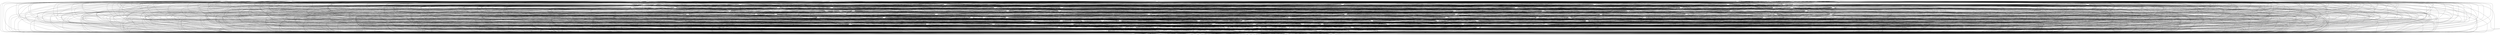 graph g {0;1;2;3;4;5;6;7;8;9;10;11;12;13;14;15;16;17;18;19;20;21;22;23;24;25;26;27;28;29;30;31;32;33;34;35;36;37;38;39;40;41;42;43;44;45;46;47;48;49;50;51;52;53;54;55;56;57;58;59;60;61;62;63;64;65;66;67;68;69;70;71;72;73;74;75;76;77;78;79;80;81;82;83;84;85;86;87;88;89;90;91;92;93;94;95;96;97;98;99;100;101;102;103;104;105;106;107;108;109;110;111;112;113;114;115;116;117;118;119;120;0 -- 12;0 -- 14;0 -- 15;0 -- 16;0 -- 20;0 -- 24;0 -- 28;0 -- 29;0 -- 30;0 -- 32;0 -- 34;0 -- 36;0 -- 37;0 -- 38;0 -- 42;0 -- 45;0 -- 47;0 -- 48;0 -- 49;0 -- 53;0 -- 56;0 -- 58;0 -- 59;0 -- 60;0 -- 64;0 -- 68;0 -- 72;0 -- 73;0 -- 74;0 -- 76;0 -- 79;0 -- 83;0 -- 84;0 -- 85;0 -- 87;0 -- 90;0 -- 94;0 -- 95;0 -- 96;0 -- 98;0 -- 100;0 -- 102;0 -- 103;0 -- 104;0 -- 108;0 -- 112;0 -- 116;0 -- 117;0 -- 118;0 -- 120;1 -- 13;1 -- 15;1 -- 16;1 -- 17;1 -- 21;1 -- 22;1 -- 25;1 -- 29;1 -- 30;1 -- 31;1 -- 35;1 -- 37;1 -- 38;1 -- 39;1 -- 43;1 -- 46;1 -- 48;1 -- 49;1 -- 50;1 -- 54;1 -- 57;1 -- 59;1 -- 60;1 -- 61;1 -- 65;1 -- 66;1 -- 69;1 -- 73;1 -- 74;1 -- 75;1 -- 77;1 -- 80;1 -- 84;1 -- 85;1 -- 86;1 -- 88;1 -- 91;1 -- 95;1 -- 96;1 -- 97;1 -- 101;1 -- 103;1 -- 104;1 -- 105;1 -- 109;1 -- 110;1 -- 113;1 -- 117;1 -- 118;1 -- 119;2 -- 11;2 -- 14;2 -- 16;2 -- 17;2 -- 18;2 -- 23;2 -- 26;2 -- 30;2 -- 31;2 -- 32;2 -- 33;2 -- 36;2 -- 38;2 -- 39;2 -- 40;2 -- 44;2 -- 47;2 -- 49;2 -- 50;2 -- 51;2 -- 55;2 -- 58;2 -- 60;2 -- 61;2 -- 62;2 -- 67;2 -- 70;2 -- 74;2 -- 75;2 -- 76;2 -- 78;2 -- 81;2 -- 85;2 -- 86;2 -- 87;2 -- 89;2 -- 92;2 -- 96;2 -- 97;2 -- 98;2 -- 99;2 -- 102;2 -- 104;2 -- 105;2 -- 106;2 -- 111;2 -- 114;2 -- 118;2 -- 119;2 -- 120;3 -- 12;3 -- 15;3 -- 17;3 -- 18;3 -- 19;3 -- 22;3 -- 24;3 -- 27;3 -- 31;3 -- 32;3 -- 34;3 -- 37;3 -- 39;3 -- 40;3 -- 41;3 -- 45;3 -- 48;3 -- 50;3 -- 51;3 -- 52;3 -- 56;3 -- 59;3 -- 61;3 -- 62;3 -- 63;3 -- 66;3 -- 68;3 -- 71;3 -- 75;3 -- 76;3 -- 77;3 -- 79;3 -- 82;3 -- 86;3 -- 87;3 -- 88;3 -- 90;3 -- 93;3 -- 97;3 -- 98;3 -- 100;3 -- 103;3 -- 105;3 -- 106;3 -- 107;3 -- 110;3 -- 112;3 -- 115;3 -- 119;3 -- 120;4 -- 13;4 -- 16;4 -- 18;4 -- 19;4 -- 20;4 -- 22;4 -- 23;4 -- 25;4 -- 28;4 -- 32;4 -- 35;4 -- 38;4 -- 40;4 -- 41;4 -- 42;4 -- 46;4 -- 49;4 -- 51;4 -- 52;4 -- 53;4 -- 57;4 -- 60;4 -- 62;4 -- 63;4 -- 64;4 -- 66;4 -- 67;4 -- 69;4 -- 72;4 -- 76;4 -- 77;4 -- 78;4 -- 80;4 -- 83;4 -- 87;4 -- 88;4 -- 89;4 -- 91;4 -- 94;4 -- 98;4 -- 101;4 -- 104;4 -- 106;4 -- 107;4 -- 108;4 -- 110;4 -- 111;4 -- 113;4 -- 116;4 -- 120;5 -- 14;5 -- 17;5 -- 19;5 -- 20;5 -- 21;5 -- 22;5 -- 23;5 -- 24;5 -- 26;5 -- 29;5 -- 36;5 -- 39;5 -- 41;5 -- 42;5 -- 43;5 -- 47;5 -- 50;5 -- 52;5 -- 53;5 -- 54;5 -- 58;5 -- 61;5 -- 63;5 -- 64;5 -- 65;5 -- 66;5 -- 67;5 -- 68;5 -- 70;5 -- 73;5 -- 77;5 -- 78;5 -- 79;5 -- 81;5 -- 84;5 -- 88;5 -- 89;5 -- 90;5 -- 92;5 -- 95;5 -- 102;5 -- 105;5 -- 107;5 -- 108;5 -- 109;5 -- 110;5 -- 111;5 -- 112;5 -- 114;5 -- 117;6 -- 11;6 -- 15;6 -- 18;6 -- 20;6 -- 21;6 -- 23;6 -- 24;6 -- 25;6 -- 27;6 -- 30;6 -- 33;6 -- 37;6 -- 40;6 -- 42;6 -- 43;6 -- 44;6 -- 48;6 -- 51;6 -- 53;6 -- 54;6 -- 55;6 -- 59;6 -- 62;6 -- 64;6 -- 65;6 -- 67;6 -- 68;6 -- 69;6 -- 71;6 -- 74;6 -- 78;6 -- 79;6 -- 80;6 -- 82;6 -- 85;6 -- 89;6 -- 90;6 -- 91;6 -- 93;6 -- 96;6 -- 99;6 -- 103;6 -- 106;6 -- 108;6 -- 109;6 -- 111;6 -- 112;6 -- 113;6 -- 115;6 -- 118;7 -- 11;7 -- 12;7 -- 16;7 -- 19;7 -- 21;7 -- 24;7 -- 25;7 -- 26;7 -- 28;7 -- 31;7 -- 33;7 -- 34;7 -- 38;7 -- 41;7 -- 43;7 -- 44;7 -- 45;7 -- 49;7 -- 52;7 -- 54;7 -- 55;7 -- 56;7 -- 60;7 -- 63;7 -- 65;7 -- 68;7 -- 69;7 -- 70;7 -- 72;7 -- 75;7 -- 79;7 -- 80;7 -- 81;7 -- 83;7 -- 86;7 -- 90;7 -- 91;7 -- 92;7 -- 94;7 -- 97;7 -- 99;7 -- 100;7 -- 104;7 -- 107;7 -- 109;7 -- 112;7 -- 113;7 -- 114;7 -- 116;7 -- 119;8 -- 11;8 -- 12;8 -- 13;8 -- 17;8 -- 20;8 -- 25;8 -- 26;8 -- 27;8 -- 29;8 -- 32;8 -- 33;8 -- 34;8 -- 35;8 -- 39;8 -- 42;8 -- 44;8 -- 45;8 -- 46;8 -- 50;8 -- 53;8 -- 55;8 -- 56;8 -- 57;8 -- 61;8 -- 64;8 -- 69;8 -- 70;8 -- 71;8 -- 73;8 -- 76;8 -- 80;8 -- 81;8 -- 82;8 -- 84;8 -- 87;8 -- 91;8 -- 92;8 -- 93;8 -- 95;8 -- 98;8 -- 99;8 -- 100;8 -- 101;8 -- 105;8 -- 108;8 -- 113;8 -- 114;8 -- 115;8 -- 117;8 -- 120;9 -- 12;9 -- 13;9 -- 14;9 -- 18;9 -- 21;9 -- 22;9 -- 26;9 -- 27;9 -- 28;9 -- 30;9 -- 34;9 -- 35;9 -- 36;9 -- 40;9 -- 43;9 -- 45;9 -- 46;9 -- 47;9 -- 51;9 -- 54;9 -- 56;9 -- 57;9 -- 58;9 -- 62;9 -- 65;9 -- 66;9 -- 70;9 -- 71;9 -- 72;9 -- 74;9 -- 77;9 -- 81;9 -- 82;9 -- 83;9 -- 85;9 -- 88;9 -- 92;9 -- 93;9 -- 94;9 -- 96;9 -- 100;9 -- 101;9 -- 102;9 -- 106;9 -- 109;9 -- 110;9 -- 114;9 -- 115;9 -- 116;9 -- 118;10 -- 11;10 -- 13;10 -- 14;10 -- 15;10 -- 19;10 -- 23;10 -- 27;10 -- 28;10 -- 29;10 -- 31;10 -- 33;10 -- 35;10 -- 36;10 -- 37;10 -- 41;10 -- 44;10 -- 46;10 -- 47;10 -- 48;10 -- 52;10 -- 55;10 -- 57;10 -- 58;10 -- 59;10 -- 63;10 -- 67;10 -- 71;10 -- 72;10 -- 73;10 -- 75;10 -- 78;10 -- 82;10 -- 83;10 -- 84;10 -- 86;10 -- 89;10 -- 93;10 -- 94;10 -- 95;10 -- 97;10 -- 99;10 -- 101;10 -- 102;10 -- 103;10 -- 107;10 -- 111;10 -- 115;10 -- 116;10 -- 117;10 -- 119;11 -- 23;11 -- 25;11 -- 26;11 -- 27;11 -- 31;11 -- 35;11 -- 39;11 -- 40;11 -- 41;11 -- 43;11 -- 45;11 -- 47;11 -- 48;11 -- 49;11 -- 53;11 -- 56;11 -- 58;11 -- 59;11 -- 60;11 -- 64;11 -- 67;11 -- 69;11 -- 70;11 -- 71;11 -- 75;11 -- 79;11 -- 83;11 -- 84;11 -- 85;11 -- 87;11 -- 90;11 -- 94;11 -- 95;11 -- 96;11 -- 98;11 -- 101;11 -- 105;11 -- 106;11 -- 107;11 -- 109;11 -- 111;11 -- 113;11 -- 114;11 -- 115;11 -- 119;12 -- 24;12 -- 26;12 -- 27;12 -- 28;12 -- 32;12 -- 33;12 -- 36;12 -- 40;12 -- 41;12 -- 42;12 -- 46;12 -- 48;12 -- 49;12 -- 50;12 -- 54;12 -- 57;12 -- 59;12 -- 60;12 -- 61;12 -- 65;12 -- 68;12 -- 70;12 -- 71;12 -- 72;12 -- 76;12 -- 77;12 -- 80;12 -- 84;12 -- 85;12 -- 86;12 -- 88;12 -- 91;12 -- 95;12 -- 96;12 -- 97;12 -- 99;12 -- 102;12 -- 106;12 -- 107;12 -- 108;12 -- 112;12 -- 114;12 -- 115;12 -- 116;12 -- 120;13 -- 22;13 -- 25;13 -- 27;13 -- 28;13 -- 29;13 -- 34;13 -- 37;13 -- 41;13 -- 42;13 -- 43;13 -- 44;13 -- 47;13 -- 49;13 -- 50;13 -- 51;13 -- 55;13 -- 58;13 -- 60;13 -- 61;13 -- 62;13 -- 66;13 -- 69;13 -- 71;13 -- 72;13 -- 73;13 -- 78;13 -- 81;13 -- 85;13 -- 86;13 -- 87;13 -- 89;13 -- 92;13 -- 96;13 -- 97;13 -- 98;13 -- 100;13 -- 103;13 -- 107;13 -- 108;13 -- 109;13 -- 110;13 -- 113;13 -- 115;13 -- 116;13 -- 117;14 -- 23;14 -- 26;14 -- 28;14 -- 29;14 -- 30;14 -- 33;14 -- 35;14 -- 38;14 -- 42;14 -- 43;14 -- 45;14 -- 48;14 -- 50;14 -- 51;14 -- 52;14 -- 56;14 -- 59;14 -- 61;14 -- 62;14 -- 63;14 -- 67;14 -- 70;14 -- 72;14 -- 73;14 -- 74;14 -- 77;14 -- 79;14 -- 82;14 -- 86;14 -- 87;14 -- 88;14 -- 90;14 -- 93;14 -- 97;14 -- 98;14 -- 99;14 -- 101;14 -- 104;14 -- 108;14 -- 109;14 -- 111;14 -- 114;14 -- 116;14 -- 117;14 -- 118;15 -- 24;15 -- 27;15 -- 29;15 -- 30;15 -- 31;15 -- 33;15 -- 34;15 -- 36;15 -- 39;15 -- 43;15 -- 46;15 -- 49;15 -- 51;15 -- 52;15 -- 53;15 -- 57;15 -- 60;15 -- 62;15 -- 63;15 -- 64;15 -- 68;15 -- 71;15 -- 73;15 -- 74;15 -- 75;15 -- 77;15 -- 78;15 -- 80;15 -- 83;15 -- 87;15 -- 88;15 -- 89;15 -- 91;15 -- 94;15 -- 98;15 -- 99;15 -- 100;15 -- 102;15 -- 105;15 -- 109;15 -- 112;15 -- 115;15 -- 117;15 -- 118;15 -- 119;16 -- 25;16 -- 28;16 -- 30;16 -- 31;16 -- 32;16 -- 33;16 -- 34;16 -- 35;16 -- 37;16 -- 40;16 -- 47;16 -- 50;16 -- 52;16 -- 53;16 -- 54;16 -- 58;16 -- 61;16 -- 63;16 -- 64;16 -- 65;16 -- 69;16 -- 72;16 -- 74;16 -- 75;16 -- 76;16 -- 77;16 -- 78;16 -- 79;16 -- 81;16 -- 84;16 -- 88;16 -- 89;16 -- 90;16 -- 92;16 -- 95;16 -- 99;16 -- 100;16 -- 101;16 -- 103;16 -- 106;16 -- 113;16 -- 116;16 -- 118;16 -- 119;16 -- 120;17 -- 22;17 -- 26;17 -- 29;17 -- 31;17 -- 32;17 -- 34;17 -- 35;17 -- 36;17 -- 38;17 -- 41;17 -- 44;17 -- 48;17 -- 51;17 -- 53;17 -- 54;17 -- 55;17 -- 59;17 -- 62;17 -- 64;17 -- 65;17 -- 66;17 -- 70;17 -- 73;17 -- 75;17 -- 76;17 -- 78;17 -- 79;17 -- 80;17 -- 82;17 -- 85;17 -- 89;17 -- 90;17 -- 91;17 -- 93;17 -- 96;17 -- 100;17 -- 101;17 -- 102;17 -- 104;17 -- 107;17 -- 110;17 -- 114;17 -- 117;17 -- 119;17 -- 120;18 -- 22;18 -- 23;18 -- 27;18 -- 30;18 -- 32;18 -- 35;18 -- 36;18 -- 37;18 -- 39;18 -- 42;18 -- 44;18 -- 45;18 -- 49;18 -- 52;18 -- 54;18 -- 55;18 -- 56;18 -- 60;18 -- 63;18 -- 65;18 -- 66;18 -- 67;18 -- 71;18 -- 74;18 -- 76;18 -- 79;18 -- 80;18 -- 81;18 -- 83;18 -- 86;18 -- 90;18 -- 91;18 -- 92;18 -- 94;18 -- 97;18 -- 101;18 -- 102;18 -- 103;18 -- 105;18 -- 108;18 -- 110;18 -- 111;18 -- 115;18 -- 118;18 -- 120;19 -- 22;19 -- 23;19 -- 24;19 -- 28;19 -- 31;19 -- 36;19 -- 37;19 -- 38;19 -- 40;19 -- 43;19 -- 44;19 -- 45;19 -- 46;19 -- 50;19 -- 53;19 -- 55;19 -- 56;19 -- 57;19 -- 61;19 -- 64;19 -- 66;19 -- 67;19 -- 68;19 -- 72;19 -- 75;19 -- 80;19 -- 81;19 -- 82;19 -- 84;19 -- 87;19 -- 91;19 -- 92;19 -- 93;19 -- 95;19 -- 98;19 -- 102;19 -- 103;19 -- 104;19 -- 106;19 -- 109;19 -- 110;19 -- 111;19 -- 112;19 -- 116;19 -- 119;20 -- 23;20 -- 24;20 -- 25;20 -- 29;20 -- 32;20 -- 33;20 -- 37;20 -- 38;20 -- 39;20 -- 41;20 -- 45;20 -- 46;20 -- 47;20 -- 51;20 -- 54;20 -- 56;20 -- 57;20 -- 58;20 -- 62;20 -- 65;20 -- 67;20 -- 68;20 -- 69;20 -- 73;20 -- 76;20 -- 77;20 -- 81;20 -- 82;20 -- 83;20 -- 85;20 -- 88;20 -- 92;20 -- 93;20 -- 94;20 -- 96;20 -- 99;20 -- 103;20 -- 104;20 -- 105;20 -- 107;20 -- 111;20 -- 112;20 -- 113;20 -- 117;20 -- 120;21 -- 22;21 -- 24;21 -- 25;21 -- 26;21 -- 30;21 -- 34;21 -- 38;21 -- 39;21 -- 40;21 -- 42;21 -- 44;21 -- 46;21 -- 47;21 -- 48;21 -- 52;21 -- 55;21 -- 57;21 -- 58;21 -- 59;21 -- 63;21 -- 66;21 -- 68;21 -- 69;21 -- 70;21 -- 74;21 -- 78;21 -- 82;21 -- 83;21 -- 84;21 -- 86;21 -- 89;21 -- 93;21 -- 94;21 -- 95;21 -- 97;21 -- 100;21 -- 104;21 -- 105;21 -- 106;21 -- 108;21 -- 110;21 -- 112;21 -- 113;21 -- 114;21 -- 118;22 -- 34;22 -- 36;22 -- 37;22 -- 38;22 -- 42;22 -- 46;22 -- 50;22 -- 51;22 -- 52;22 -- 54;22 -- 56;22 -- 58;22 -- 59;22 -- 60;22 -- 64;22 -- 67;22 -- 69;22 -- 70;22 -- 71;22 -- 75;22 -- 78;22 -- 80;22 -- 81;22 -- 82;22 -- 86;22 -- 90;22 -- 94;22 -- 95;22 -- 96;22 -- 98;22 -- 101;22 -- 105;22 -- 106;22 -- 107;22 -- 109;22 -- 112;22 -- 116;22 -- 117;22 -- 118;22 -- 120;23 -- 35;23 -- 37;23 -- 38;23 -- 39;23 -- 43;23 -- 44;23 -- 47;23 -- 51;23 -- 52;23 -- 53;23 -- 57;23 -- 59;23 -- 60;23 -- 61;23 -- 65;23 -- 68;23 -- 70;23 -- 71;23 -- 72;23 -- 76;23 -- 79;23 -- 81;23 -- 82;23 -- 83;23 -- 87;23 -- 88;23 -- 91;23 -- 95;23 -- 96;23 -- 97;23 -- 99;23 -- 102;23 -- 106;23 -- 107;23 -- 108;23 -- 110;23 -- 113;23 -- 117;23 -- 118;23 -- 119;24 -- 33;24 -- 36;24 -- 38;24 -- 39;24 -- 40;24 -- 45;24 -- 48;24 -- 52;24 -- 53;24 -- 54;24 -- 55;24 -- 58;24 -- 60;24 -- 61;24 -- 62;24 -- 66;24 -- 69;24 -- 71;24 -- 72;24 -- 73;24 -- 77;24 -- 80;24 -- 82;24 -- 83;24 -- 84;24 -- 89;24 -- 92;24 -- 96;24 -- 97;24 -- 98;24 -- 100;24 -- 103;24 -- 107;24 -- 108;24 -- 109;24 -- 111;24 -- 114;24 -- 118;24 -- 119;24 -- 120;25 -- 34;25 -- 37;25 -- 39;25 -- 40;25 -- 41;25 -- 44;25 -- 46;25 -- 49;25 -- 53;25 -- 54;25 -- 56;25 -- 59;25 -- 61;25 -- 62;25 -- 63;25 -- 67;25 -- 70;25 -- 72;25 -- 73;25 -- 74;25 -- 78;25 -- 81;25 -- 83;25 -- 84;25 -- 85;25 -- 88;25 -- 90;25 -- 93;25 -- 97;25 -- 98;25 -- 99;25 -- 101;25 -- 104;25 -- 108;25 -- 109;25 -- 110;25 -- 112;25 -- 115;25 -- 119;25 -- 120;26 -- 35;26 -- 38;26 -- 40;26 -- 41;26 -- 42;26 -- 44;26 -- 45;26 -- 47;26 -- 50;26 -- 54;26 -- 57;26 -- 60;26 -- 62;26 -- 63;26 -- 64;26 -- 68;26 -- 71;26 -- 73;26 -- 74;26 -- 75;26 -- 79;26 -- 82;26 -- 84;26 -- 85;26 -- 86;26 -- 88;26 -- 89;26 -- 91;26 -- 94;26 -- 98;26 -- 99;26 -- 100;26 -- 102;26 -- 105;26 -- 109;26 -- 110;26 -- 111;26 -- 113;26 -- 116;26 -- 120;27 -- 36;27 -- 39;27 -- 41;27 -- 42;27 -- 43;27 -- 44;27 -- 45;27 -- 46;27 -- 48;27 -- 51;27 -- 58;27 -- 61;27 -- 63;27 -- 64;27 -- 65;27 -- 69;27 -- 72;27 -- 74;27 -- 75;27 -- 76;27 -- 80;27 -- 83;27 -- 85;27 -- 86;27 -- 87;27 -- 88;27 -- 89;27 -- 90;27 -- 92;27 -- 95;27 -- 99;27 -- 100;27 -- 101;27 -- 103;27 -- 106;27 -- 110;27 -- 111;27 -- 112;27 -- 114;27 -- 117;28 -- 33;28 -- 37;28 -- 40;28 -- 42;28 -- 43;28 -- 45;28 -- 46;28 -- 47;28 -- 49;28 -- 52;28 -- 55;28 -- 59;28 -- 62;28 -- 64;28 -- 65;28 -- 66;28 -- 70;28 -- 73;28 -- 75;28 -- 76;28 -- 77;28 -- 81;28 -- 84;28 -- 86;28 -- 87;28 -- 89;28 -- 90;28 -- 91;28 -- 93;28 -- 96;28 -- 100;28 -- 101;28 -- 102;28 -- 104;28 -- 107;28 -- 111;28 -- 112;28 -- 113;28 -- 115;28 -- 118;29 -- 33;29 -- 34;29 -- 38;29 -- 41;29 -- 43;29 -- 46;29 -- 47;29 -- 48;29 -- 50;29 -- 53;29 -- 55;29 -- 56;29 -- 60;29 -- 63;29 -- 65;29 -- 66;29 -- 67;29 -- 71;29 -- 74;29 -- 76;29 -- 77;29 -- 78;29 -- 82;29 -- 85;29 -- 87;29 -- 90;29 -- 91;29 -- 92;29 -- 94;29 -- 97;29 -- 101;29 -- 102;29 -- 103;29 -- 105;29 -- 108;29 -- 112;29 -- 113;29 -- 114;29 -- 116;29 -- 119;30 -- 33;30 -- 34;30 -- 35;30 -- 39;30 -- 42;30 -- 47;30 -- 48;30 -- 49;30 -- 51;30 -- 54;30 -- 55;30 -- 56;30 -- 57;30 -- 61;30 -- 64;30 -- 66;30 -- 67;30 -- 68;30 -- 72;30 -- 75;30 -- 77;30 -- 78;30 -- 79;30 -- 83;30 -- 86;30 -- 91;30 -- 92;30 -- 93;30 -- 95;30 -- 98;30 -- 102;30 -- 103;30 -- 104;30 -- 106;30 -- 109;30 -- 113;30 -- 114;30 -- 115;30 -- 117;30 -- 120;31 -- 34;31 -- 35;31 -- 36;31 -- 40;31 -- 43;31 -- 44;31 -- 48;31 -- 49;31 -- 50;31 -- 52;31 -- 56;31 -- 57;31 -- 58;31 -- 62;31 -- 65;31 -- 67;31 -- 68;31 -- 69;31 -- 73;31 -- 76;31 -- 78;31 -- 79;31 -- 80;31 -- 84;31 -- 87;31 -- 88;31 -- 92;31 -- 93;31 -- 94;31 -- 96;31 -- 99;31 -- 103;31 -- 104;31 -- 105;31 -- 107;31 -- 110;31 -- 114;31 -- 115;31 -- 116;31 -- 118;32 -- 33;32 -- 35;32 -- 36;32 -- 37;32 -- 41;32 -- 45;32 -- 49;32 -- 50;32 -- 51;32 -- 53;32 -- 55;32 -- 57;32 -- 58;32 -- 59;32 -- 63;32 -- 66;32 -- 68;32 -- 69;32 -- 70;32 -- 74;32 -- 77;32 -- 79;32 -- 80;32 -- 81;32 -- 85;32 -- 89;32 -- 93;32 -- 94;32 -- 95;32 -- 97;32 -- 100;32 -- 104;32 -- 105;32 -- 106;32 -- 108;32 -- 111;32 -- 115;32 -- 116;32 -- 117;32 -- 119;33 -- 45;33 -- 47;33 -- 48;33 -- 49;33 -- 53;33 -- 57;33 -- 61;33 -- 62;33 -- 63;33 -- 65;33 -- 67;33 -- 69;33 -- 70;33 -- 71;33 -- 75;33 -- 78;33 -- 80;33 -- 81;33 -- 82;33 -- 86;33 -- 89;33 -- 91;33 -- 92;33 -- 93;33 -- 97;33 -- 101;33 -- 105;33 -- 106;33 -- 107;33 -- 109;33 -- 112;33 -- 116;33 -- 117;33 -- 118;33 -- 120;34 -- 46;34 -- 48;34 -- 49;34 -- 50;34 -- 54;34 -- 55;34 -- 58;34 -- 62;34 -- 63;34 -- 64;34 -- 68;34 -- 70;34 -- 71;34 -- 72;34 -- 76;34 -- 79;34 -- 81;34 -- 82;34 -- 83;34 -- 87;34 -- 90;34 -- 92;34 -- 93;34 -- 94;34 -- 98;34 -- 99;34 -- 102;34 -- 106;34 -- 107;34 -- 108;34 -- 110;34 -- 113;34 -- 117;34 -- 118;34 -- 119;35 -- 44;35 -- 47;35 -- 49;35 -- 50;35 -- 51;35 -- 56;35 -- 59;35 -- 63;35 -- 64;35 -- 65;35 -- 66;35 -- 69;35 -- 71;35 -- 72;35 -- 73;35 -- 77;35 -- 80;35 -- 82;35 -- 83;35 -- 84;35 -- 88;35 -- 91;35 -- 93;35 -- 94;35 -- 95;35 -- 100;35 -- 103;35 -- 107;35 -- 108;35 -- 109;35 -- 111;35 -- 114;35 -- 118;35 -- 119;35 -- 120;36 -- 45;36 -- 48;36 -- 50;36 -- 51;36 -- 52;36 -- 55;36 -- 57;36 -- 60;36 -- 64;36 -- 65;36 -- 67;36 -- 70;36 -- 72;36 -- 73;36 -- 74;36 -- 78;36 -- 81;36 -- 83;36 -- 84;36 -- 85;36 -- 89;36 -- 92;36 -- 94;36 -- 95;36 -- 96;36 -- 99;36 -- 101;36 -- 104;36 -- 108;36 -- 109;36 -- 110;36 -- 112;36 -- 115;36 -- 119;36 -- 120;37 -- 46;37 -- 49;37 -- 51;37 -- 52;37 -- 53;37 -- 55;37 -- 56;37 -- 58;37 -- 61;37 -- 65;37 -- 68;37 -- 71;37 -- 73;37 -- 74;37 -- 75;37 -- 79;37 -- 82;37 -- 84;37 -- 85;37 -- 86;37 -- 90;37 -- 93;37 -- 95;37 -- 96;37 -- 97;37 -- 99;37 -- 100;37 -- 102;37 -- 105;37 -- 109;37 -- 110;37 -- 111;37 -- 113;37 -- 116;37 -- 120;38 -- 47;38 -- 50;38 -- 52;38 -- 53;38 -- 54;38 -- 55;38 -- 56;38 -- 57;38 -- 59;38 -- 62;38 -- 69;38 -- 72;38 -- 74;38 -- 75;38 -- 76;38 -- 80;38 -- 83;38 -- 85;38 -- 86;38 -- 87;38 -- 91;38 -- 94;38 -- 96;38 -- 97;38 -- 98;38 -- 99;38 -- 100;38 -- 101;38 -- 103;38 -- 106;38 -- 110;38 -- 111;38 -- 112;38 -- 114;38 -- 117;39 -- 44;39 -- 48;39 -- 51;39 -- 53;39 -- 54;39 -- 56;39 -- 57;39 -- 58;39 -- 60;39 -- 63;39 -- 66;39 -- 70;39 -- 73;39 -- 75;39 -- 76;39 -- 77;39 -- 81;39 -- 84;39 -- 86;39 -- 87;39 -- 88;39 -- 92;39 -- 95;39 -- 97;39 -- 98;39 -- 100;39 -- 101;39 -- 102;39 -- 104;39 -- 107;39 -- 111;39 -- 112;39 -- 113;39 -- 115;39 -- 118;40 -- 44;40 -- 45;40 -- 49;40 -- 52;40 -- 54;40 -- 57;40 -- 58;40 -- 59;40 -- 61;40 -- 64;40 -- 66;40 -- 67;40 -- 71;40 -- 74;40 -- 76;40 -- 77;40 -- 78;40 -- 82;40 -- 85;40 -- 87;40 -- 88;40 -- 89;40 -- 93;40 -- 96;40 -- 98;40 -- 101;40 -- 102;40 -- 103;40 -- 105;40 -- 108;40 -- 112;40 -- 113;40 -- 114;40 -- 116;40 -- 119;41 -- 44;41 -- 45;41 -- 46;41 -- 50;41 -- 53;41 -- 58;41 -- 59;41 -- 60;41 -- 62;41 -- 65;41 -- 66;41 -- 67;41 -- 68;41 -- 72;41 -- 75;41 -- 77;41 -- 78;41 -- 79;41 -- 83;41 -- 86;41 -- 88;41 -- 89;41 -- 90;41 -- 94;41 -- 97;41 -- 102;41 -- 103;41 -- 104;41 -- 106;41 -- 109;41 -- 113;41 -- 114;41 -- 115;41 -- 117;41 -- 120;42 -- 45;42 -- 46;42 -- 47;42 -- 51;42 -- 54;42 -- 55;42 -- 59;42 -- 60;42 -- 61;42 -- 63;42 -- 67;42 -- 68;42 -- 69;42 -- 73;42 -- 76;42 -- 78;42 -- 79;42 -- 80;42 -- 84;42 -- 87;42 -- 89;42 -- 90;42 -- 91;42 -- 95;42 -- 98;42 -- 99;42 -- 103;42 -- 104;42 -- 105;42 -- 107;42 -- 110;42 -- 114;42 -- 115;42 -- 116;42 -- 118;43 -- 44;43 -- 46;43 -- 47;43 -- 48;43 -- 52;43 -- 56;43 -- 60;43 -- 61;43 -- 62;43 -- 64;43 -- 66;43 -- 68;43 -- 69;43 -- 70;43 -- 74;43 -- 77;43 -- 79;43 -- 80;43 -- 81;43 -- 85;43 -- 88;43 -- 90;43 -- 91;43 -- 92;43 -- 96;43 -- 100;43 -- 104;43 -- 105;43 -- 106;43 -- 108;43 -- 111;43 -- 115;43 -- 116;43 -- 117;43 -- 119;44 -- 56;44 -- 58;44 -- 59;44 -- 60;44 -- 64;44 -- 68;44 -- 72;44 -- 73;44 -- 74;44 -- 76;44 -- 78;44 -- 80;44 -- 81;44 -- 82;44 -- 86;44 -- 89;44 -- 91;44 -- 92;44 -- 93;44 -- 97;44 -- 100;44 -- 102;44 -- 103;44 -- 104;44 -- 108;44 -- 112;44 -- 116;44 -- 117;44 -- 118;44 -- 120;45 -- 57;45 -- 59;45 -- 60;45 -- 61;45 -- 65;45 -- 66;45 -- 69;45 -- 73;45 -- 74;45 -- 75;45 -- 79;45 -- 81;45 -- 82;45 -- 83;45 -- 87;45 -- 90;45 -- 92;45 -- 93;45 -- 94;45 -- 98;45 -- 101;45 -- 103;45 -- 104;45 -- 105;45 -- 109;45 -- 110;45 -- 113;45 -- 117;45 -- 118;45 -- 119;46 -- 55;46 -- 58;46 -- 60;46 -- 61;46 -- 62;46 -- 67;46 -- 70;46 -- 74;46 -- 75;46 -- 76;46 -- 77;46 -- 80;46 -- 82;46 -- 83;46 -- 84;46 -- 88;46 -- 91;46 -- 93;46 -- 94;46 -- 95;46 -- 99;46 -- 102;46 -- 104;46 -- 105;46 -- 106;46 -- 111;46 -- 114;46 -- 118;46 -- 119;46 -- 120;47 -- 56;47 -- 59;47 -- 61;47 -- 62;47 -- 63;47 -- 66;47 -- 68;47 -- 71;47 -- 75;47 -- 76;47 -- 78;47 -- 81;47 -- 83;47 -- 84;47 -- 85;47 -- 89;47 -- 92;47 -- 94;47 -- 95;47 -- 96;47 -- 100;47 -- 103;47 -- 105;47 -- 106;47 -- 107;47 -- 110;47 -- 112;47 -- 115;47 -- 119;47 -- 120;48 -- 57;48 -- 60;48 -- 62;48 -- 63;48 -- 64;48 -- 66;48 -- 67;48 -- 69;48 -- 72;48 -- 76;48 -- 79;48 -- 82;48 -- 84;48 -- 85;48 -- 86;48 -- 90;48 -- 93;48 -- 95;48 -- 96;48 -- 97;48 -- 101;48 -- 104;48 -- 106;48 -- 107;48 -- 108;48 -- 110;48 -- 111;48 -- 113;48 -- 116;48 -- 120;49 -- 58;49 -- 61;49 -- 63;49 -- 64;49 -- 65;49 -- 66;49 -- 67;49 -- 68;49 -- 70;49 -- 73;49 -- 80;49 -- 83;49 -- 85;49 -- 86;49 -- 87;49 -- 91;49 -- 94;49 -- 96;49 -- 97;49 -- 98;49 -- 102;49 -- 105;49 -- 107;49 -- 108;49 -- 109;49 -- 110;49 -- 111;49 -- 112;49 -- 114;49 -- 117;50 -- 55;50 -- 59;50 -- 62;50 -- 64;50 -- 65;50 -- 67;50 -- 68;50 -- 69;50 -- 71;50 -- 74;50 -- 77;50 -- 81;50 -- 84;50 -- 86;50 -- 87;50 -- 88;50 -- 92;50 -- 95;50 -- 97;50 -- 98;50 -- 99;50 -- 103;50 -- 106;50 -- 108;50 -- 109;50 -- 111;50 -- 112;50 -- 113;50 -- 115;50 -- 118;51 -- 55;51 -- 56;51 -- 60;51 -- 63;51 -- 65;51 -- 68;51 -- 69;51 -- 70;51 -- 72;51 -- 75;51 -- 77;51 -- 78;51 -- 82;51 -- 85;51 -- 87;51 -- 88;51 -- 89;51 -- 93;51 -- 96;51 -- 98;51 -- 99;51 -- 100;51 -- 104;51 -- 107;51 -- 109;51 -- 112;51 -- 113;51 -- 114;51 -- 116;51 -- 119;52 -- 55;52 -- 56;52 -- 57;52 -- 61;52 -- 64;52 -- 69;52 -- 70;52 -- 71;52 -- 73;52 -- 76;52 -- 77;52 -- 78;52 -- 79;52 -- 83;52 -- 86;52 -- 88;52 -- 89;52 -- 90;52 -- 94;52 -- 97;52 -- 99;52 -- 100;52 -- 101;52 -- 105;52 -- 108;52 -- 113;52 -- 114;52 -- 115;52 -- 117;52 -- 120;53 -- 56;53 -- 57;53 -- 58;53 -- 62;53 -- 65;53 -- 66;53 -- 70;53 -- 71;53 -- 72;53 -- 74;53 -- 78;53 -- 79;53 -- 80;53 -- 84;53 -- 87;53 -- 89;53 -- 90;53 -- 91;53 -- 95;53 -- 98;53 -- 100;53 -- 101;53 -- 102;53 -- 106;53 -- 109;53 -- 110;53 -- 114;53 -- 115;53 -- 116;53 -- 118;54 -- 55;54 -- 57;54 -- 58;54 -- 59;54 -- 63;54 -- 67;54 -- 71;54 -- 72;54 -- 73;54 -- 75;54 -- 77;54 -- 79;54 -- 80;54 -- 81;54 -- 85;54 -- 88;54 -- 90;54 -- 91;54 -- 92;54 -- 96;54 -- 99;54 -- 101;54 -- 102;54 -- 103;54 -- 107;54 -- 111;54 -- 115;54 -- 116;54 -- 117;54 -- 119;55 -- 67;55 -- 69;55 -- 70;55 -- 71;55 -- 75;55 -- 79;55 -- 83;55 -- 84;55 -- 85;55 -- 87;55 -- 89;55 -- 91;55 -- 92;55 -- 93;55 -- 97;55 -- 100;55 -- 102;55 -- 103;55 -- 104;55 -- 108;55 -- 111;55 -- 113;55 -- 114;55 -- 115;55 -- 119;56 -- 68;56 -- 70;56 -- 71;56 -- 72;56 -- 76;56 -- 77;56 -- 80;56 -- 84;56 -- 85;56 -- 86;56 -- 90;56 -- 92;56 -- 93;56 -- 94;56 -- 98;56 -- 101;56 -- 103;56 -- 104;56 -- 105;56 -- 109;56 -- 112;56 -- 114;56 -- 115;56 -- 116;56 -- 120;57 -- 66;57 -- 69;57 -- 71;57 -- 72;57 -- 73;57 -- 78;57 -- 81;57 -- 85;57 -- 86;57 -- 87;57 -- 88;57 -- 91;57 -- 93;57 -- 94;57 -- 95;57 -- 99;57 -- 102;57 -- 104;57 -- 105;57 -- 106;57 -- 110;57 -- 113;57 -- 115;57 -- 116;57 -- 117;58 -- 67;58 -- 70;58 -- 72;58 -- 73;58 -- 74;58 -- 77;58 -- 79;58 -- 82;58 -- 86;58 -- 87;58 -- 89;58 -- 92;58 -- 94;58 -- 95;58 -- 96;58 -- 100;58 -- 103;58 -- 105;58 -- 106;58 -- 107;58 -- 111;58 -- 114;58 -- 116;58 -- 117;58 -- 118;59 -- 68;59 -- 71;59 -- 73;59 -- 74;59 -- 75;59 -- 77;59 -- 78;59 -- 80;59 -- 83;59 -- 87;59 -- 90;59 -- 93;59 -- 95;59 -- 96;59 -- 97;59 -- 101;59 -- 104;59 -- 106;59 -- 107;59 -- 108;59 -- 112;59 -- 115;59 -- 117;59 -- 118;59 -- 119;60 -- 69;60 -- 72;60 -- 74;60 -- 75;60 -- 76;60 -- 77;60 -- 78;60 -- 79;60 -- 81;60 -- 84;60 -- 91;60 -- 94;60 -- 96;60 -- 97;60 -- 98;60 -- 102;60 -- 105;60 -- 107;60 -- 108;60 -- 109;60 -- 113;60 -- 116;60 -- 118;60 -- 119;60 -- 120;61 -- 66;61 -- 70;61 -- 73;61 -- 75;61 -- 76;61 -- 78;61 -- 79;61 -- 80;61 -- 82;61 -- 85;61 -- 88;61 -- 92;61 -- 95;61 -- 97;61 -- 98;61 -- 99;61 -- 103;61 -- 106;61 -- 108;61 -- 109;61 -- 110;61 -- 114;61 -- 117;61 -- 119;61 -- 120;62 -- 66;62 -- 67;62 -- 71;62 -- 74;62 -- 76;62 -- 79;62 -- 80;62 -- 81;62 -- 83;62 -- 86;62 -- 88;62 -- 89;62 -- 93;62 -- 96;62 -- 98;62 -- 99;62 -- 100;62 -- 104;62 -- 107;62 -- 109;62 -- 110;62 -- 111;62 -- 115;62 -- 118;62 -- 120;63 -- 66;63 -- 67;63 -- 68;63 -- 72;63 -- 75;63 -- 80;63 -- 81;63 -- 82;63 -- 84;63 -- 87;63 -- 88;63 -- 89;63 -- 90;63 -- 94;63 -- 97;63 -- 99;63 -- 100;63 -- 101;63 -- 105;63 -- 108;63 -- 110;63 -- 111;63 -- 112;63 -- 116;63 -- 119;64 -- 67;64 -- 68;64 -- 69;64 -- 73;64 -- 76;64 -- 77;64 -- 81;64 -- 82;64 -- 83;64 -- 85;64 -- 89;64 -- 90;64 -- 91;64 -- 95;64 -- 98;64 -- 100;64 -- 101;64 -- 102;64 -- 106;64 -- 109;64 -- 111;64 -- 112;64 -- 113;64 -- 117;64 -- 120;65 -- 66;65 -- 68;65 -- 69;65 -- 70;65 -- 74;65 -- 78;65 -- 82;65 -- 83;65 -- 84;65 -- 86;65 -- 88;65 -- 90;65 -- 91;65 -- 92;65 -- 96;65 -- 99;65 -- 101;65 -- 102;65 -- 103;65 -- 107;65 -- 110;65 -- 112;65 -- 113;65 -- 114;65 -- 118;66 -- 78;66 -- 80;66 -- 81;66 -- 82;66 -- 86;66 -- 90;66 -- 94;66 -- 95;66 -- 96;66 -- 98;66 -- 100;66 -- 102;66 -- 103;66 -- 104;66 -- 108;66 -- 111;66 -- 113;66 -- 114;66 -- 115;66 -- 119;67 -- 79;67 -- 81;67 -- 82;67 -- 83;67 -- 87;67 -- 88;67 -- 91;67 -- 95;67 -- 96;67 -- 97;67 -- 101;67 -- 103;67 -- 104;67 -- 105;67 -- 109;67 -- 112;67 -- 114;67 -- 115;67 -- 116;67 -- 120;68 -- 77;68 -- 80;68 -- 82;68 -- 83;68 -- 84;68 -- 89;68 -- 92;68 -- 96;68 -- 97;68 -- 98;68 -- 99;68 -- 102;68 -- 104;68 -- 105;68 -- 106;68 -- 110;68 -- 113;68 -- 115;68 -- 116;68 -- 117;69 -- 78;69 -- 81;69 -- 83;69 -- 84;69 -- 85;69 -- 88;69 -- 90;69 -- 93;69 -- 97;69 -- 98;69 -- 100;69 -- 103;69 -- 105;69 -- 106;69 -- 107;69 -- 111;69 -- 114;69 -- 116;69 -- 117;69 -- 118;70 -- 79;70 -- 82;70 -- 84;70 -- 85;70 -- 86;70 -- 88;70 -- 89;70 -- 91;70 -- 94;70 -- 98;70 -- 101;70 -- 104;70 -- 106;70 -- 107;70 -- 108;70 -- 112;70 -- 115;70 -- 117;70 -- 118;70 -- 119;71 -- 80;71 -- 83;71 -- 85;71 -- 86;71 -- 87;71 -- 88;71 -- 89;71 -- 90;71 -- 92;71 -- 95;71 -- 102;71 -- 105;71 -- 107;71 -- 108;71 -- 109;71 -- 113;71 -- 116;71 -- 118;71 -- 119;71 -- 120;72 -- 77;72 -- 81;72 -- 84;72 -- 86;72 -- 87;72 -- 89;72 -- 90;72 -- 91;72 -- 93;72 -- 96;72 -- 99;72 -- 103;72 -- 106;72 -- 108;72 -- 109;72 -- 110;72 -- 114;72 -- 117;72 -- 119;72 -- 120;73 -- 77;73 -- 78;73 -- 82;73 -- 85;73 -- 87;73 -- 90;73 -- 91;73 -- 92;73 -- 94;73 -- 97;73 -- 99;73 -- 100;73 -- 104;73 -- 107;73 -- 109;73 -- 110;73 -- 111;73 -- 115;73 -- 118;73 -- 120;74 -- 77;74 -- 78;74 -- 79;74 -- 83;74 -- 86;74 -- 91;74 -- 92;74 -- 93;74 -- 95;74 -- 98;74 -- 99;74 -- 100;74 -- 101;74 -- 105;74 -- 108;74 -- 110;74 -- 111;74 -- 112;74 -- 116;74 -- 119;75 -- 78;75 -- 79;75 -- 80;75 -- 84;75 -- 87;75 -- 88;75 -- 92;75 -- 93;75 -- 94;75 -- 96;75 -- 100;75 -- 101;75 -- 102;75 -- 106;75 -- 109;75 -- 111;75 -- 112;75 -- 113;75 -- 117;75 -- 120;76 -- 77;76 -- 79;76 -- 80;76 -- 81;76 -- 85;76 -- 89;76 -- 93;76 -- 94;76 -- 95;76 -- 97;76 -- 99;76 -- 101;76 -- 102;76 -- 103;76 -- 107;76 -- 110;76 -- 112;76 -- 113;76 -- 114;76 -- 118;77 -- 89;77 -- 91;77 -- 92;77 -- 93;77 -- 97;77 -- 101;77 -- 105;77 -- 106;77 -- 107;77 -- 109;77 -- 111;77 -- 113;77 -- 114;77 -- 115;77 -- 119;78 -- 90;78 -- 92;78 -- 93;78 -- 94;78 -- 98;78 -- 99;78 -- 102;78 -- 106;78 -- 107;78 -- 108;78 -- 112;78 -- 114;78 -- 115;78 -- 116;78 -- 120;79 -- 88;79 -- 91;79 -- 93;79 -- 94;79 -- 95;79 -- 100;79 -- 103;79 -- 107;79 -- 108;79 -- 109;79 -- 110;79 -- 113;79 -- 115;79 -- 116;79 -- 117;80 -- 89;80 -- 92;80 -- 94;80 -- 95;80 -- 96;80 -- 99;80 -- 101;80 -- 104;80 -- 108;80 -- 109;80 -- 111;80 -- 114;80 -- 116;80 -- 117;80 -- 118;81 -- 90;81 -- 93;81 -- 95;81 -- 96;81 -- 97;81 -- 99;81 -- 100;81 -- 102;81 -- 105;81 -- 109;81 -- 112;81 -- 115;81 -- 117;81 -- 118;81 -- 119;82 -- 91;82 -- 94;82 -- 96;82 -- 97;82 -- 98;82 -- 99;82 -- 100;82 -- 101;82 -- 103;82 -- 106;82 -- 113;82 -- 116;82 -- 118;82 -- 119;82 -- 120;83 -- 88;83 -- 92;83 -- 95;83 -- 97;83 -- 98;83 -- 100;83 -- 101;83 -- 102;83 -- 104;83 -- 107;83 -- 110;83 -- 114;83 -- 117;83 -- 119;83 -- 120;84 -- 88;84 -- 89;84 -- 93;84 -- 96;84 -- 98;84 -- 101;84 -- 102;84 -- 103;84 -- 105;84 -- 108;84 -- 110;84 -- 111;84 -- 115;84 -- 118;84 -- 120;85 -- 88;85 -- 89;85 -- 90;85 -- 94;85 -- 97;85 -- 102;85 -- 103;85 -- 104;85 -- 106;85 -- 109;85 -- 110;85 -- 111;85 -- 112;85 -- 116;85 -- 119;86 -- 89;86 -- 90;86 -- 91;86 -- 95;86 -- 98;86 -- 99;86 -- 103;86 -- 104;86 -- 105;86 -- 107;86 -- 111;86 -- 112;86 -- 113;86 -- 117;86 -- 120;87 -- 88;87 -- 90;87 -- 91;87 -- 92;87 -- 96;87 -- 100;87 -- 104;87 -- 105;87 -- 106;87 -- 108;87 -- 110;87 -- 112;87 -- 113;87 -- 114;87 -- 118;88 -- 100;88 -- 102;88 -- 103;88 -- 104;88 -- 108;88 -- 112;88 -- 116;88 -- 117;88 -- 118;88 -- 120;89 -- 101;89 -- 103;89 -- 104;89 -- 105;89 -- 109;89 -- 110;89 -- 113;89 -- 117;89 -- 118;89 -- 119;90 -- 99;90 -- 102;90 -- 104;90 -- 105;90 -- 106;90 -- 111;90 -- 114;90 -- 118;90 -- 119;90 -- 120;91 -- 100;91 -- 103;91 -- 105;91 -- 106;91 -- 107;91 -- 110;91 -- 112;91 -- 115;91 -- 119;91 -- 120;92 -- 101;92 -- 104;92 -- 106;92 -- 107;92 -- 108;92 -- 110;92 -- 111;92 -- 113;92 -- 116;92 -- 120;93 -- 102;93 -- 105;93 -- 107;93 -- 108;93 -- 109;93 -- 110;93 -- 111;93 -- 112;93 -- 114;93 -- 117;94 -- 99;94 -- 103;94 -- 106;94 -- 108;94 -- 109;94 -- 111;94 -- 112;94 -- 113;94 -- 115;94 -- 118;95 -- 99;95 -- 100;95 -- 104;95 -- 107;95 -- 109;95 -- 112;95 -- 113;95 -- 114;95 -- 116;95 -- 119;96 -- 99;96 -- 100;96 -- 101;96 -- 105;96 -- 108;96 -- 113;96 -- 114;96 -- 115;96 -- 117;96 -- 120;97 -- 100;97 -- 101;97 -- 102;97 -- 106;97 -- 109;97 -- 110;97 -- 114;97 -- 115;97 -- 116;97 -- 118;98 -- 99;98 -- 101;98 -- 102;98 -- 103;98 -- 107;98 -- 111;98 -- 115;98 -- 116;98 -- 117;98 -- 119;99 -- 111;99 -- 113;99 -- 114;99 -- 115;99 -- 119;100 -- 112;100 -- 114;100 -- 115;100 -- 116;100 -- 120;101 -- 110;101 -- 113;101 -- 115;101 -- 116;101 -- 117;102 -- 111;102 -- 114;102 -- 116;102 -- 117;102 -- 118;103 -- 112;103 -- 115;103 -- 117;103 -- 118;103 -- 119;104 -- 113;104 -- 116;104 -- 118;104 -- 119;104 -- 120;105 -- 110;105 -- 114;105 -- 117;105 -- 119;105 -- 120;106 -- 110;106 -- 111;106 -- 115;106 -- 118;106 -- 120;107 -- 110;107 -- 111;107 -- 112;107 -- 116;107 -- 119;108 -- 111;108 -- 112;108 -- 113;108 -- 117;108 -- 120;109 -- 110;109 -- 112;109 -- 113;109 -- 114;109 -- 118;}